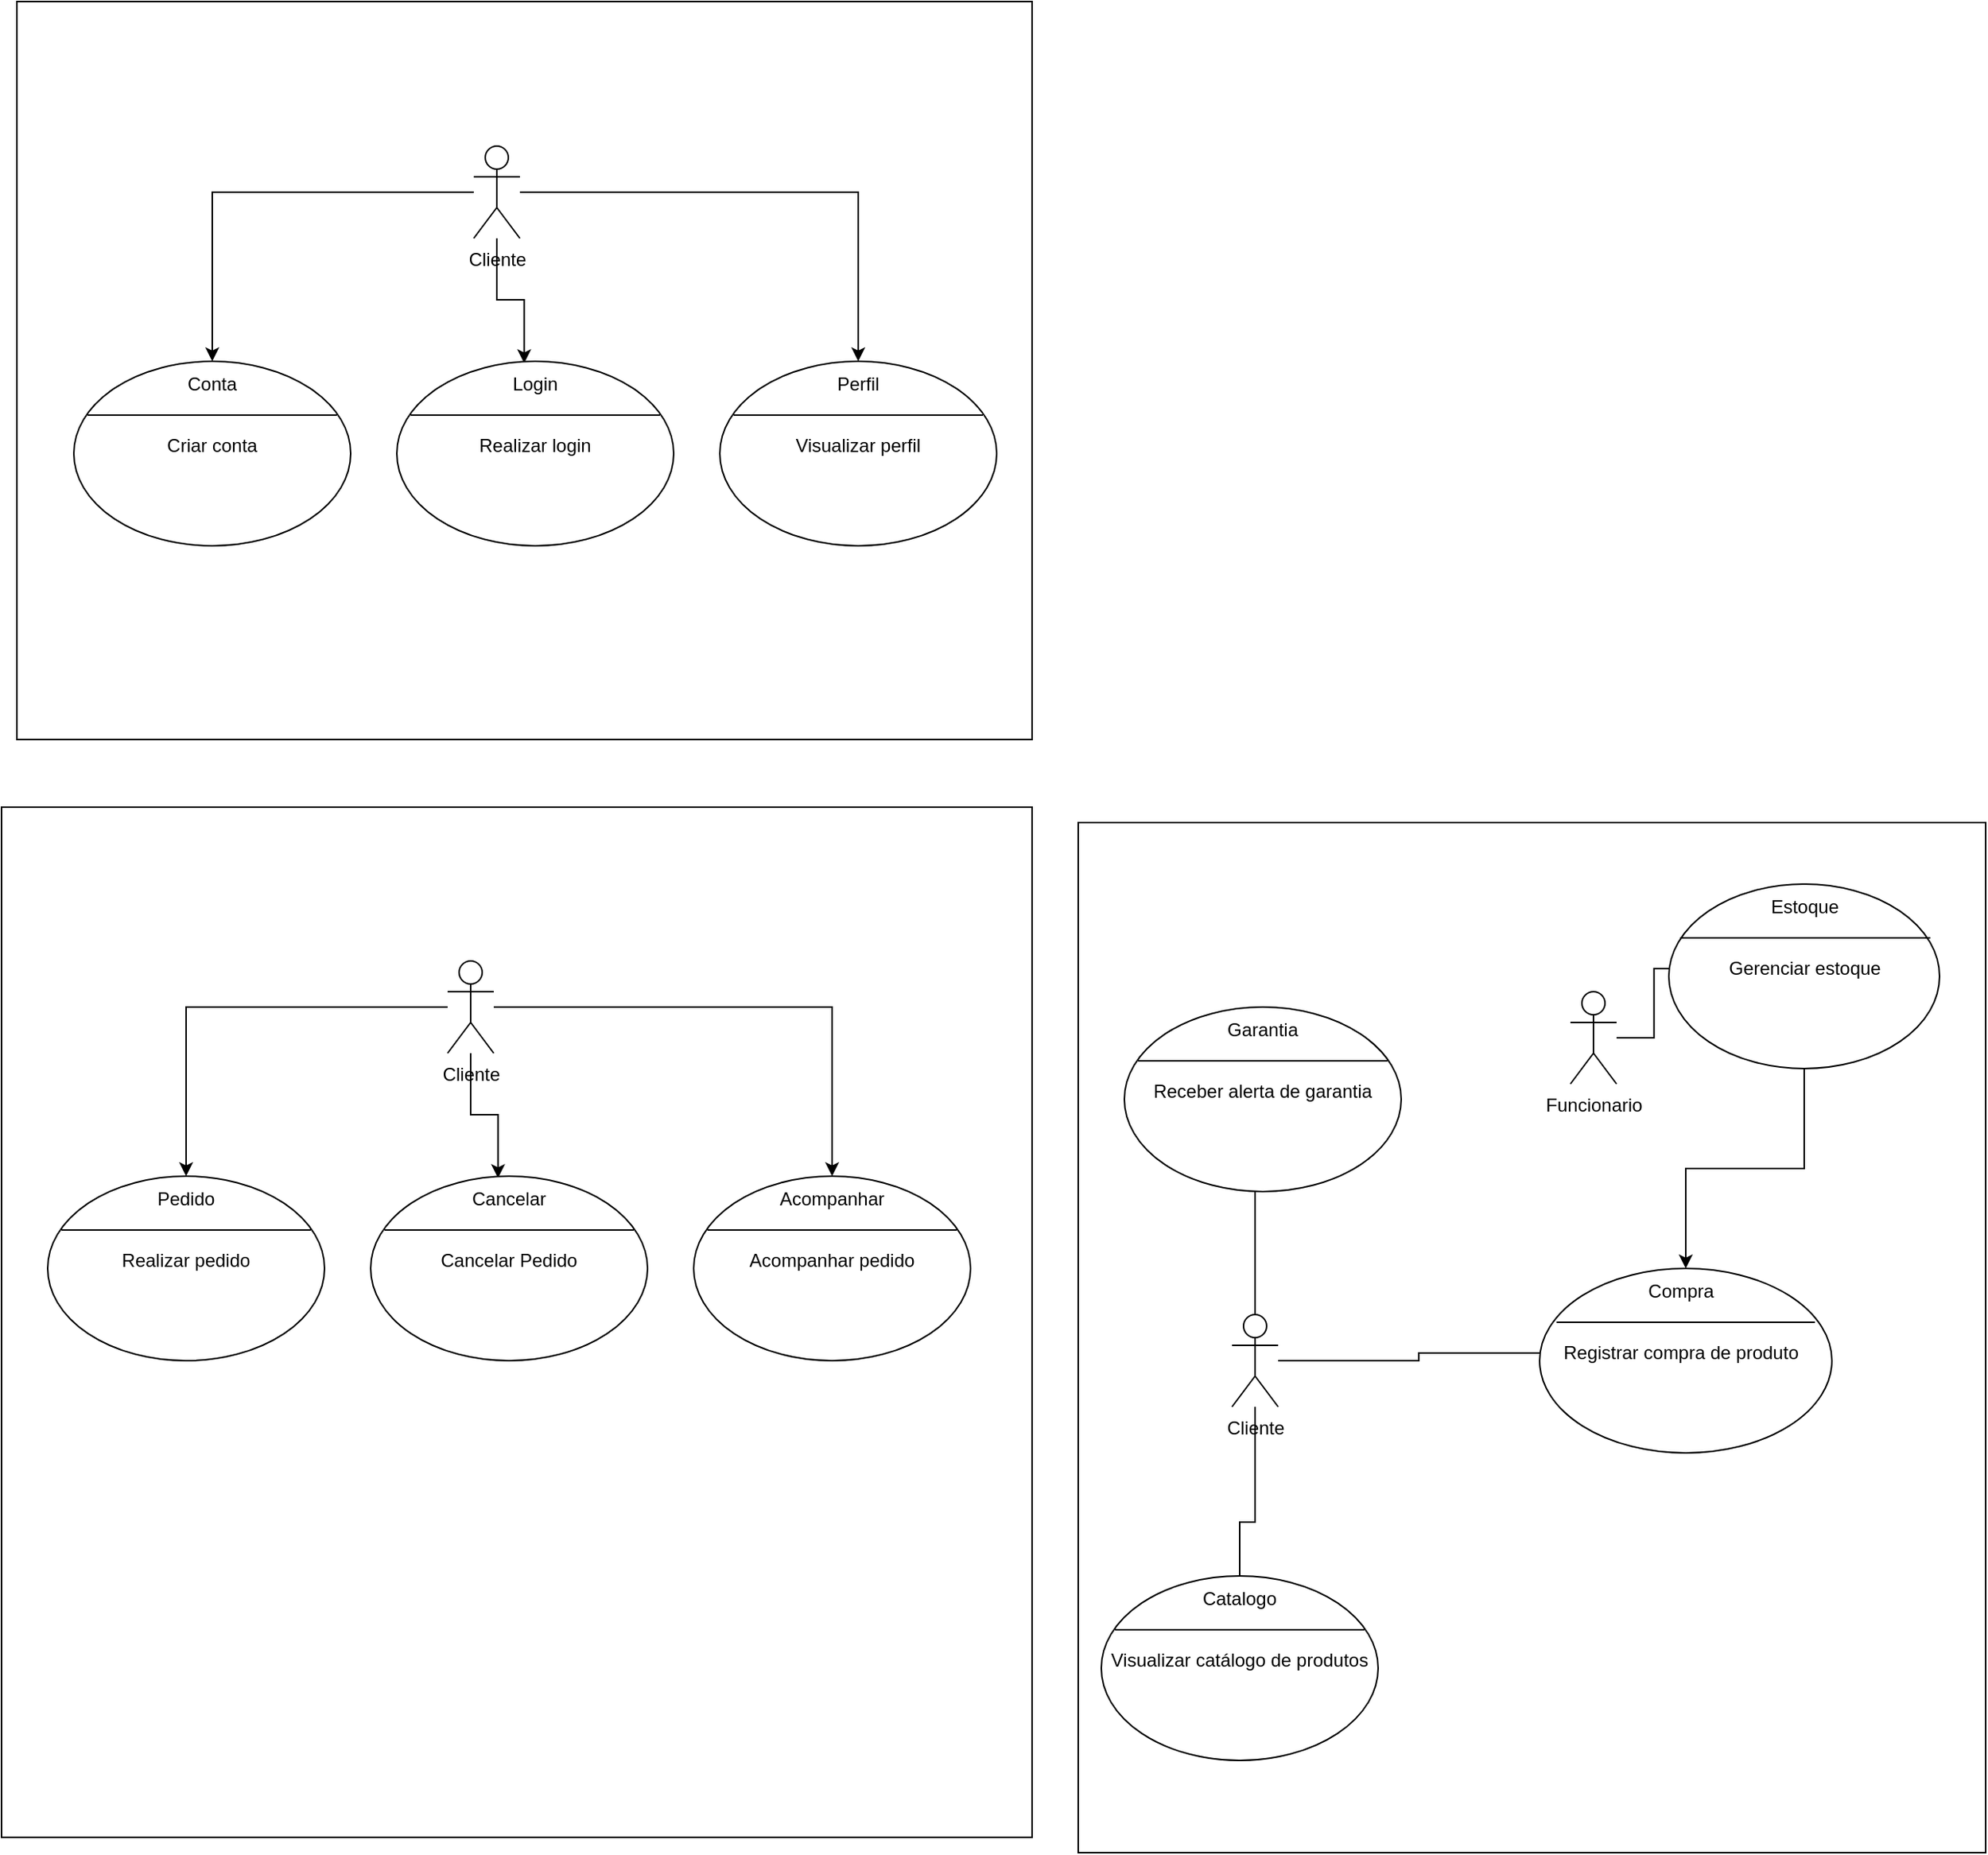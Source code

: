 <mxfile version="22.1.3" type="github">
  <diagram name="Página-1" id="h-dLTOF5149Yw1Pp6t1p">
    <mxGraphModel dx="2038" dy="1844" grid="1" gridSize="10" guides="1" tooltips="1" connect="1" arrows="1" fold="1" page="1" pageScale="1" pageWidth="827" pageHeight="1169" math="0" shadow="0">
      <root>
        <mxCell id="0" />
        <mxCell id="1" parent="0" />
        <mxCell id="g30dC1cCaajuv-hexaAX-39" value="" style="rounded=0;whiteSpace=wrap;html=1;" vertex="1" parent="1">
          <mxGeometry x="-60" y="-50" width="590" height="670" as="geometry" />
        </mxCell>
        <mxCell id="g30dC1cCaajuv-hexaAX-25" value="" style="edgeStyle=orthogonalEdgeStyle;rounded=0;orthogonalLoop=1;jettySize=auto;html=1;entryX=0;entryY=0.5;entryDx=0;entryDy=0;" edge="1" parent="1" source="4o8j3WW2N9YPz4apZTRC-1" target="g30dC1cCaajuv-hexaAX-35">
          <mxGeometry relative="1" as="geometry">
            <mxPoint x="150" y="305" as="targetPoint" />
          </mxGeometry>
        </mxCell>
        <mxCell id="g30dC1cCaajuv-hexaAX-26" value="" style="edgeStyle=orthogonalEdgeStyle;rounded=0;orthogonalLoop=1;jettySize=auto;html=1;" edge="1" parent="1" source="4o8j3WW2N9YPz4apZTRC-1" target="g30dC1cCaajuv-hexaAX-16">
          <mxGeometry relative="1" as="geometry" />
        </mxCell>
        <mxCell id="g30dC1cCaajuv-hexaAX-29" value="" style="edgeStyle=orthogonalEdgeStyle;rounded=0;orthogonalLoop=1;jettySize=auto;html=1;" edge="1" parent="1" source="4o8j3WW2N9YPz4apZTRC-1" target="g30dC1cCaajuv-hexaAX-19">
          <mxGeometry relative="1" as="geometry" />
        </mxCell>
        <mxCell id="4o8j3WW2N9YPz4apZTRC-1" value="Cliente&lt;br&gt;" style="shape=umlActor;verticalLabelPosition=bottom;verticalAlign=top;html=1;" parent="1" vertex="1">
          <mxGeometry x="40" y="270" width="30" height="60" as="geometry" />
        </mxCell>
        <mxCell id="g30dC1cCaajuv-hexaAX-38" value="" style="edgeStyle=orthogonalEdgeStyle;rounded=0;orthogonalLoop=1;jettySize=auto;html=1;" edge="1" parent="1" source="4o8j3WW2N9YPz4apZTRC-6" target="g30dC1cCaajuv-hexaAX-5">
          <mxGeometry relative="1" as="geometry" />
        </mxCell>
        <mxCell id="4o8j3WW2N9YPz4apZTRC-6" value="Funcionario" style="shape=umlActor;verticalLabelPosition=bottom;verticalAlign=top;html=1;" parent="1" vertex="1">
          <mxGeometry x="260" y="60" width="30" height="60" as="geometry" />
        </mxCell>
        <mxCell id="g30dC1cCaajuv-hexaAX-36" value="" style="edgeStyle=orthogonalEdgeStyle;rounded=0;orthogonalLoop=1;jettySize=auto;html=1;" edge="1" parent="1" source="g30dC1cCaajuv-hexaAX-2" target="g30dC1cCaajuv-hexaAX-32">
          <mxGeometry relative="1" as="geometry" />
        </mxCell>
        <mxCell id="g30dC1cCaajuv-hexaAX-2" value="" style="shape=ellipse;container=1;horizontal=1;horizontalStack=0;resizeParent=1;resizeParentMax=0;resizeLast=0;html=1;dashed=0;collapsible=0;" vertex="1" parent="1">
          <mxGeometry x="324" y="-10" width="176" height="120" as="geometry" />
        </mxCell>
        <mxCell id="g30dC1cCaajuv-hexaAX-3" value="Estoque" style="html=1;strokeColor=none;fillColor=none;align=center;verticalAlign=middle;rotatable=0;whiteSpace=wrap;" vertex="1" parent="g30dC1cCaajuv-hexaAX-2">
          <mxGeometry x="14.67" width="146.667" height="30" as="geometry" />
        </mxCell>
        <mxCell id="g30dC1cCaajuv-hexaAX-4" value="" style="line;strokeWidth=1;fillColor=none;rotatable=0;labelPosition=right;points=[];portConstraint=eastwest;dashed=0;resizeWidth=1;" vertex="1" parent="g30dC1cCaajuv-hexaAX-2">
          <mxGeometry x="7.33" y="30" width="162.67" height="10" as="geometry" />
        </mxCell>
        <mxCell id="g30dC1cCaajuv-hexaAX-5" value="Gerenciar estoque" style="text;html=1;align=center;verticalAlign=middle;rotatable=0;fillColor=none;strokeColor=none;whiteSpace=wrap;" vertex="1" parent="g30dC1cCaajuv-hexaAX-2">
          <mxGeometry x="14.67" y="40" width="146.667" height="30" as="geometry" />
        </mxCell>
        <mxCell id="g30dC1cCaajuv-hexaAX-13" value="" style="shape=ellipse;container=1;horizontal=1;horizontalStack=0;resizeParent=1;resizeParentMax=0;resizeLast=0;html=1;dashed=0;collapsible=0;" vertex="1" parent="1">
          <mxGeometry x="-45" y="440" width="180" height="120" as="geometry" />
        </mxCell>
        <mxCell id="g30dC1cCaajuv-hexaAX-14" value="Catalogo" style="html=1;strokeColor=none;fillColor=none;align=center;verticalAlign=middle;rotatable=0;whiteSpace=wrap;" vertex="1" parent="g30dC1cCaajuv-hexaAX-13">
          <mxGeometry width="180" height="30" as="geometry" />
        </mxCell>
        <mxCell id="g30dC1cCaajuv-hexaAX-15" value="" style="line;strokeWidth=1;fillColor=none;rotatable=0;labelPosition=right;points=[];portConstraint=eastwest;dashed=0;resizeWidth=1;" vertex="1" parent="g30dC1cCaajuv-hexaAX-13">
          <mxGeometry x="9" y="30" width="162" height="10" as="geometry" />
        </mxCell>
        <mxCell id="g30dC1cCaajuv-hexaAX-16" value="Visualizar catálogo de produtos" style="text;html=1;align=center;verticalAlign=middle;rotatable=0;fillColor=none;strokeColor=none;whiteSpace=wrap;" vertex="1" parent="g30dC1cCaajuv-hexaAX-13">
          <mxGeometry y="40" width="180" height="30" as="geometry" />
        </mxCell>
        <mxCell id="g30dC1cCaajuv-hexaAX-18" value="" style="shape=ellipse;container=1;horizontal=1;horizontalStack=0;resizeParent=1;resizeParentMax=0;resizeLast=0;html=1;dashed=0;collapsible=0;" vertex="1" parent="1">
          <mxGeometry x="-30" y="70" width="180" height="120" as="geometry" />
        </mxCell>
        <mxCell id="g30dC1cCaajuv-hexaAX-19" value="Garantia" style="html=1;strokeColor=none;fillColor=none;align=center;verticalAlign=middle;rotatable=0;whiteSpace=wrap;" vertex="1" parent="g30dC1cCaajuv-hexaAX-18">
          <mxGeometry width="180" height="30" as="geometry" />
        </mxCell>
        <mxCell id="g30dC1cCaajuv-hexaAX-20" value="" style="line;strokeWidth=1;fillColor=none;rotatable=0;labelPosition=right;points=[];portConstraint=eastwest;dashed=0;resizeWidth=1;" vertex="1" parent="g30dC1cCaajuv-hexaAX-18">
          <mxGeometry x="9" y="30" width="162" height="10" as="geometry" />
        </mxCell>
        <mxCell id="g30dC1cCaajuv-hexaAX-21" value="Receber alerta de garantia" style="text;html=1;align=center;verticalAlign=middle;rotatable=0;fillColor=none;strokeColor=none;whiteSpace=wrap;" vertex="1" parent="g30dC1cCaajuv-hexaAX-18">
          <mxGeometry y="40" width="180" height="30" as="geometry" />
        </mxCell>
        <mxCell id="g30dC1cCaajuv-hexaAX-32" value="" style="shape=ellipse;container=1;horizontal=1;horizontalStack=0;resizeParent=1;resizeParentMax=0;resizeLast=0;html=1;dashed=0;collapsible=0;" vertex="1" parent="1">
          <mxGeometry x="240" y="240" width="190" height="120" as="geometry" />
        </mxCell>
        <mxCell id="g30dC1cCaajuv-hexaAX-33" value="Compra" style="html=1;strokeColor=none;fillColor=none;align=center;verticalAlign=middle;rotatable=0;whiteSpace=wrap;" vertex="1" parent="g30dC1cCaajuv-hexaAX-32">
          <mxGeometry x="12.75" width="158.333" height="30" as="geometry" />
        </mxCell>
        <mxCell id="g30dC1cCaajuv-hexaAX-34" value="" style="line;strokeWidth=1;fillColor=none;rotatable=0;labelPosition=right;points=[];portConstraint=eastwest;dashed=0;resizeWidth=1;" vertex="1" parent="g30dC1cCaajuv-hexaAX-32">
          <mxGeometry x="10.997" y="30" width="168.009" height="10" as="geometry" />
        </mxCell>
        <mxCell id="g30dC1cCaajuv-hexaAX-35" value="Registrar compra de produto" style="text;html=1;align=center;verticalAlign=middle;rotatable=0;fillColor=none;strokeColor=none;whiteSpace=wrap;" vertex="1" parent="g30dC1cCaajuv-hexaAX-32">
          <mxGeometry x="12.75" y="40" width="158.333" height="30" as="geometry" />
        </mxCell>
        <mxCell id="g30dC1cCaajuv-hexaAX-40" value="" style="whiteSpace=wrap;html=1;aspect=fixed;" vertex="1" parent="1">
          <mxGeometry x="-760" y="-60" width="670" height="670" as="geometry" />
        </mxCell>
        <mxCell id="g30dC1cCaajuv-hexaAX-41" value="" style="rounded=0;whiteSpace=wrap;html=1;" vertex="1" parent="1">
          <mxGeometry x="-750" y="-584" width="660" height="480" as="geometry" />
        </mxCell>
        <mxCell id="g30dC1cCaajuv-hexaAX-59" value="" style="edgeStyle=orthogonalEdgeStyle;rounded=0;orthogonalLoop=1;jettySize=auto;html=1;" edge="1" parent="1" source="g30dC1cCaajuv-hexaAX-42" target="g30dC1cCaajuv-hexaAX-44">
          <mxGeometry relative="1" as="geometry">
            <mxPoint x="-550" y="70" as="targetPoint" />
          </mxGeometry>
        </mxCell>
        <mxCell id="g30dC1cCaajuv-hexaAX-61" value="" style="edgeStyle=orthogonalEdgeStyle;rounded=0;orthogonalLoop=1;jettySize=auto;html=1;" edge="1" parent="1" source="g30dC1cCaajuv-hexaAX-42" target="g30dC1cCaajuv-hexaAX-54">
          <mxGeometry relative="1" as="geometry">
            <mxPoint x="-360" y="70" as="targetPoint" />
          </mxGeometry>
        </mxCell>
        <mxCell id="g30dC1cCaajuv-hexaAX-62" value="" style="edgeStyle=orthogonalEdgeStyle;rounded=0;orthogonalLoop=1;jettySize=auto;html=1;entryX=0.46;entryY=0.041;entryDx=0;entryDy=0;entryPerimeter=0;" edge="1" parent="1" source="g30dC1cCaajuv-hexaAX-42" target="g30dC1cCaajuv-hexaAX-49">
          <mxGeometry relative="1" as="geometry" />
        </mxCell>
        <mxCell id="g30dC1cCaajuv-hexaAX-42" value="Cliente" style="shape=umlActor;verticalLabelPosition=bottom;verticalAlign=top;html=1;" vertex="1" parent="1">
          <mxGeometry x="-470" y="40" width="30" height="60" as="geometry" />
        </mxCell>
        <mxCell id="g30dC1cCaajuv-hexaAX-43" value="" style="shape=ellipse;container=1;horizontal=1;horizontalStack=0;resizeParent=1;resizeParentMax=0;resizeLast=0;html=1;dashed=0;collapsible=0;" vertex="1" parent="1">
          <mxGeometry x="-730" y="180" width="180" height="120" as="geometry" />
        </mxCell>
        <mxCell id="g30dC1cCaajuv-hexaAX-44" value="Pedido" style="html=1;strokeColor=none;fillColor=none;align=center;verticalAlign=middle;rotatable=0;whiteSpace=wrap;" vertex="1" parent="g30dC1cCaajuv-hexaAX-43">
          <mxGeometry width="180" height="30" as="geometry" />
        </mxCell>
        <mxCell id="g30dC1cCaajuv-hexaAX-45" value="" style="line;strokeWidth=1;fillColor=none;rotatable=0;labelPosition=right;points=[];portConstraint=eastwest;dashed=0;resizeWidth=1;" vertex="1" parent="g30dC1cCaajuv-hexaAX-43">
          <mxGeometry x="9" y="30" width="162" height="10" as="geometry" />
        </mxCell>
        <mxCell id="g30dC1cCaajuv-hexaAX-46" value="Realizar pedido" style="text;html=1;align=center;verticalAlign=middle;rotatable=0;fillColor=none;strokeColor=none;whiteSpace=wrap;" vertex="1" parent="g30dC1cCaajuv-hexaAX-43">
          <mxGeometry y="40" width="180" height="30" as="geometry" />
        </mxCell>
        <mxCell id="g30dC1cCaajuv-hexaAX-48" value="" style="shape=ellipse;container=1;horizontal=1;horizontalStack=0;resizeParent=1;resizeParentMax=0;resizeLast=0;html=1;dashed=0;collapsible=0;" vertex="1" parent="1">
          <mxGeometry x="-520" y="180" width="180" height="120" as="geometry" />
        </mxCell>
        <mxCell id="g30dC1cCaajuv-hexaAX-49" value="Cancelar" style="html=1;strokeColor=none;fillColor=none;align=center;verticalAlign=middle;rotatable=0;whiteSpace=wrap;" vertex="1" parent="g30dC1cCaajuv-hexaAX-48">
          <mxGeometry width="180" height="30" as="geometry" />
        </mxCell>
        <mxCell id="g30dC1cCaajuv-hexaAX-50" value="" style="line;strokeWidth=1;fillColor=none;rotatable=0;labelPosition=right;points=[];portConstraint=eastwest;dashed=0;resizeWidth=1;" vertex="1" parent="g30dC1cCaajuv-hexaAX-48">
          <mxGeometry x="9" y="30" width="162" height="10" as="geometry" />
        </mxCell>
        <mxCell id="g30dC1cCaajuv-hexaAX-51" value="Cancelar Pedido" style="text;html=1;align=center;verticalAlign=middle;rotatable=0;fillColor=none;strokeColor=none;whiteSpace=wrap;" vertex="1" parent="g30dC1cCaajuv-hexaAX-48">
          <mxGeometry y="40" width="180" height="30" as="geometry" />
        </mxCell>
        <mxCell id="g30dC1cCaajuv-hexaAX-53" value="" style="shape=ellipse;container=1;horizontal=1;horizontalStack=0;resizeParent=1;resizeParentMax=0;resizeLast=0;html=1;dashed=0;collapsible=0;" vertex="1" parent="1">
          <mxGeometry x="-310" y="180" width="180" height="120" as="geometry" />
        </mxCell>
        <mxCell id="g30dC1cCaajuv-hexaAX-54" value="Acompanhar" style="html=1;strokeColor=none;fillColor=none;align=center;verticalAlign=middle;rotatable=0;whiteSpace=wrap;" vertex="1" parent="g30dC1cCaajuv-hexaAX-53">
          <mxGeometry width="180" height="30" as="geometry" />
        </mxCell>
        <mxCell id="g30dC1cCaajuv-hexaAX-55" value="" style="line;strokeWidth=1;fillColor=none;rotatable=0;labelPosition=right;points=[];portConstraint=eastwest;dashed=0;resizeWidth=1;" vertex="1" parent="g30dC1cCaajuv-hexaAX-53">
          <mxGeometry x="9" y="30" width="162" height="10" as="geometry" />
        </mxCell>
        <mxCell id="g30dC1cCaajuv-hexaAX-56" value="Acompanhar pedido" style="text;html=1;align=center;verticalAlign=middle;rotatable=0;fillColor=none;strokeColor=none;whiteSpace=wrap;" vertex="1" parent="g30dC1cCaajuv-hexaAX-53">
          <mxGeometry y="40" width="180" height="30" as="geometry" />
        </mxCell>
        <mxCell id="g30dC1cCaajuv-hexaAX-83" value="" style="edgeStyle=orthogonalEdgeStyle;rounded=0;orthogonalLoop=1;jettySize=auto;html=1;" edge="1" parent="1" source="g30dC1cCaajuv-hexaAX-86" target="g30dC1cCaajuv-hexaAX-88">
          <mxGeometry relative="1" as="geometry">
            <mxPoint x="-533" y="-460" as="targetPoint" />
          </mxGeometry>
        </mxCell>
        <mxCell id="g30dC1cCaajuv-hexaAX-84" value="" style="edgeStyle=orthogonalEdgeStyle;rounded=0;orthogonalLoop=1;jettySize=auto;html=1;" edge="1" parent="1" source="g30dC1cCaajuv-hexaAX-86" target="g30dC1cCaajuv-hexaAX-98">
          <mxGeometry relative="1" as="geometry">
            <mxPoint x="-343" y="-460" as="targetPoint" />
          </mxGeometry>
        </mxCell>
        <mxCell id="g30dC1cCaajuv-hexaAX-85" value="" style="edgeStyle=orthogonalEdgeStyle;rounded=0;orthogonalLoop=1;jettySize=auto;html=1;entryX=0.46;entryY=0.041;entryDx=0;entryDy=0;entryPerimeter=0;" edge="1" parent="1" source="g30dC1cCaajuv-hexaAX-86" target="g30dC1cCaajuv-hexaAX-93">
          <mxGeometry relative="1" as="geometry" />
        </mxCell>
        <mxCell id="g30dC1cCaajuv-hexaAX-86" value="Cliente" style="shape=umlActor;verticalLabelPosition=bottom;verticalAlign=top;html=1;" vertex="1" parent="1">
          <mxGeometry x="-453" y="-490" width="30" height="60" as="geometry" />
        </mxCell>
        <mxCell id="g30dC1cCaajuv-hexaAX-87" value="" style="shape=ellipse;container=1;horizontal=1;horizontalStack=0;resizeParent=1;resizeParentMax=0;resizeLast=0;html=1;dashed=0;collapsible=0;" vertex="1" parent="1">
          <mxGeometry x="-713" y="-350" width="180" height="120" as="geometry" />
        </mxCell>
        <mxCell id="g30dC1cCaajuv-hexaAX-88" value="Conta" style="html=1;strokeColor=none;fillColor=none;align=center;verticalAlign=middle;rotatable=0;whiteSpace=wrap;" vertex="1" parent="g30dC1cCaajuv-hexaAX-87">
          <mxGeometry width="180" height="30" as="geometry" />
        </mxCell>
        <mxCell id="g30dC1cCaajuv-hexaAX-89" value="" style="line;strokeWidth=1;fillColor=none;rotatable=0;labelPosition=right;points=[];portConstraint=eastwest;dashed=0;resizeWidth=1;" vertex="1" parent="g30dC1cCaajuv-hexaAX-87">
          <mxGeometry x="9" y="30" width="162" height="10" as="geometry" />
        </mxCell>
        <mxCell id="g30dC1cCaajuv-hexaAX-90" value="Criar conta" style="text;html=1;align=center;verticalAlign=middle;rotatable=0;fillColor=none;strokeColor=none;whiteSpace=wrap;" vertex="1" parent="g30dC1cCaajuv-hexaAX-87">
          <mxGeometry y="40" width="180" height="30" as="geometry" />
        </mxCell>
        <mxCell id="g30dC1cCaajuv-hexaAX-92" value="" style="shape=ellipse;container=1;horizontal=1;horizontalStack=0;resizeParent=1;resizeParentMax=0;resizeLast=0;html=1;dashed=0;collapsible=0;" vertex="1" parent="1">
          <mxGeometry x="-503" y="-350" width="180" height="120" as="geometry" />
        </mxCell>
        <mxCell id="g30dC1cCaajuv-hexaAX-93" value="Login" style="html=1;strokeColor=none;fillColor=none;align=center;verticalAlign=middle;rotatable=0;whiteSpace=wrap;" vertex="1" parent="g30dC1cCaajuv-hexaAX-92">
          <mxGeometry width="180" height="30" as="geometry" />
        </mxCell>
        <mxCell id="g30dC1cCaajuv-hexaAX-94" value="" style="line;strokeWidth=1;fillColor=none;rotatable=0;labelPosition=right;points=[];portConstraint=eastwest;dashed=0;resizeWidth=1;" vertex="1" parent="g30dC1cCaajuv-hexaAX-92">
          <mxGeometry x="9" y="30" width="162" height="10" as="geometry" />
        </mxCell>
        <mxCell id="g30dC1cCaajuv-hexaAX-95" value="Realizar login" style="text;html=1;align=center;verticalAlign=middle;rotatable=0;fillColor=none;strokeColor=none;whiteSpace=wrap;" vertex="1" parent="g30dC1cCaajuv-hexaAX-92">
          <mxGeometry y="40" width="180" height="30" as="geometry" />
        </mxCell>
        <mxCell id="g30dC1cCaajuv-hexaAX-97" value="" style="shape=ellipse;container=1;horizontal=1;horizontalStack=0;resizeParent=1;resizeParentMax=0;resizeLast=0;html=1;dashed=0;collapsible=0;" vertex="1" parent="1">
          <mxGeometry x="-293" y="-350" width="180" height="120" as="geometry" />
        </mxCell>
        <mxCell id="g30dC1cCaajuv-hexaAX-98" value="Perfil" style="html=1;strokeColor=none;fillColor=none;align=center;verticalAlign=middle;rotatable=0;whiteSpace=wrap;" vertex="1" parent="g30dC1cCaajuv-hexaAX-97">
          <mxGeometry width="180" height="30" as="geometry" />
        </mxCell>
        <mxCell id="g30dC1cCaajuv-hexaAX-99" value="" style="line;strokeWidth=1;fillColor=none;rotatable=0;labelPosition=right;points=[];portConstraint=eastwest;dashed=0;resizeWidth=1;" vertex="1" parent="g30dC1cCaajuv-hexaAX-97">
          <mxGeometry x="9" y="30" width="162" height="10" as="geometry" />
        </mxCell>
        <mxCell id="g30dC1cCaajuv-hexaAX-100" value="Visualizar perfil" style="text;html=1;align=center;verticalAlign=middle;rotatable=0;fillColor=none;strokeColor=none;whiteSpace=wrap;" vertex="1" parent="g30dC1cCaajuv-hexaAX-97">
          <mxGeometry y="40" width="180" height="30" as="geometry" />
        </mxCell>
      </root>
    </mxGraphModel>
  </diagram>
</mxfile>
